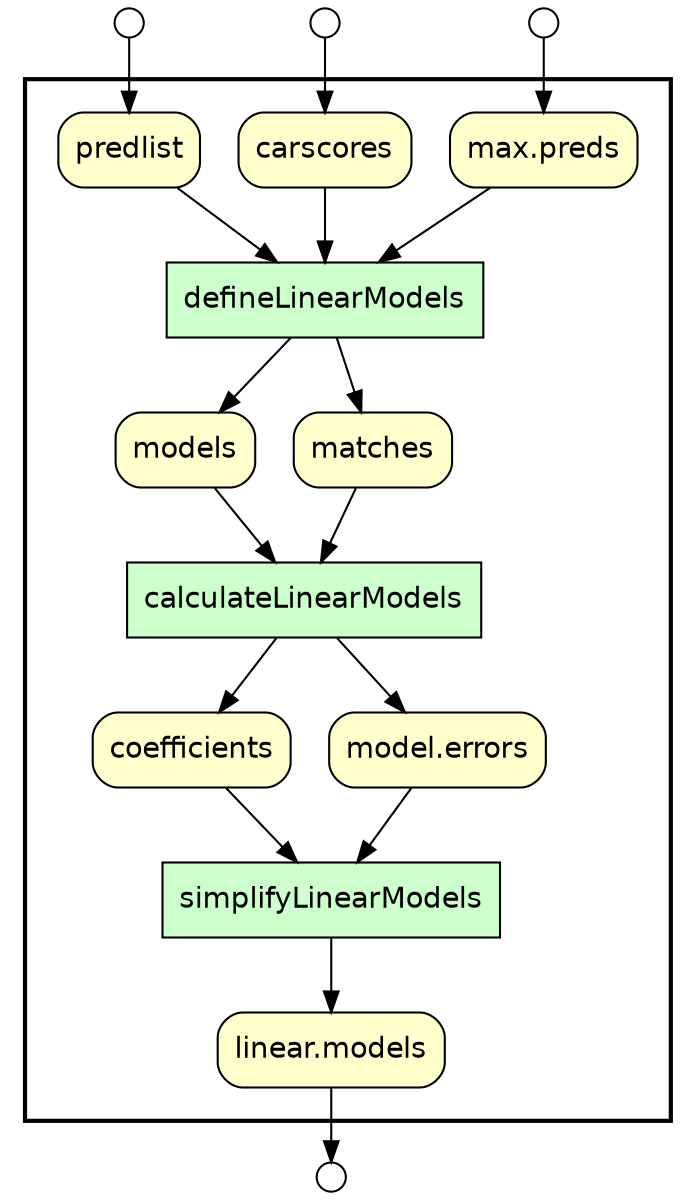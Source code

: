 digraph Workflow {
rankdir=TB
fontname=Helvetica; fontsize=18; labelloc=t
label=""
subgraph cluster_workflow_box_outer { label=""; color=black; penwidth=2
subgraph cluster_workflow_box_inner { label=""; penwidth=0
node[shape=box style=filled fillcolor="#CCFFCC" peripheries=1 fontname=Helvetica]
defineLinearModels
calculateLinearModels
simplifyLinearModels
node[shape=box style="rounded,filled" fillcolor="#FFFFCC" peripheries=1 fontname=Helvetica]
"linear.models"
predlist
carscores
"max.preds"
models
matches
coefficients
"model.errors"
node[shape=box style="rounded,filled" fillcolor="#FCFCFC" peripheries=1 fontname=Helvetica]
defineLinearModels -> models
defineLinearModels -> matches
predlist -> defineLinearModels
carscores -> defineLinearModels
"max.preds" -> defineLinearModels
calculateLinearModels -> coefficients
calculateLinearModels -> "model.errors"
models -> calculateLinearModels
matches -> calculateLinearModels
simplifyLinearModels -> "linear.models"
coefficients -> simplifyLinearModels
"model.errors" -> simplifyLinearModels
}}
node[shape=circle style="rounded,filled" fillcolor="#FFFFFF" peripheries=1 fontname=Helvetica width=0.2]
predlist_input_port [label=""]
carscores_input_port [label=""]
"max.preds_input_port" [label=""]
node[shape=circle style="rounded,filled" fillcolor="#FFFFFF" peripheries=1 fontname=Helvetica width=0.2]
"linear.models_output_port" [label=""]
predlist_input_port -> predlist
carscores_input_port -> carscores
"max.preds_input_port" -> "max.preds"
"linear.models" -> "linear.models_output_port"
}
